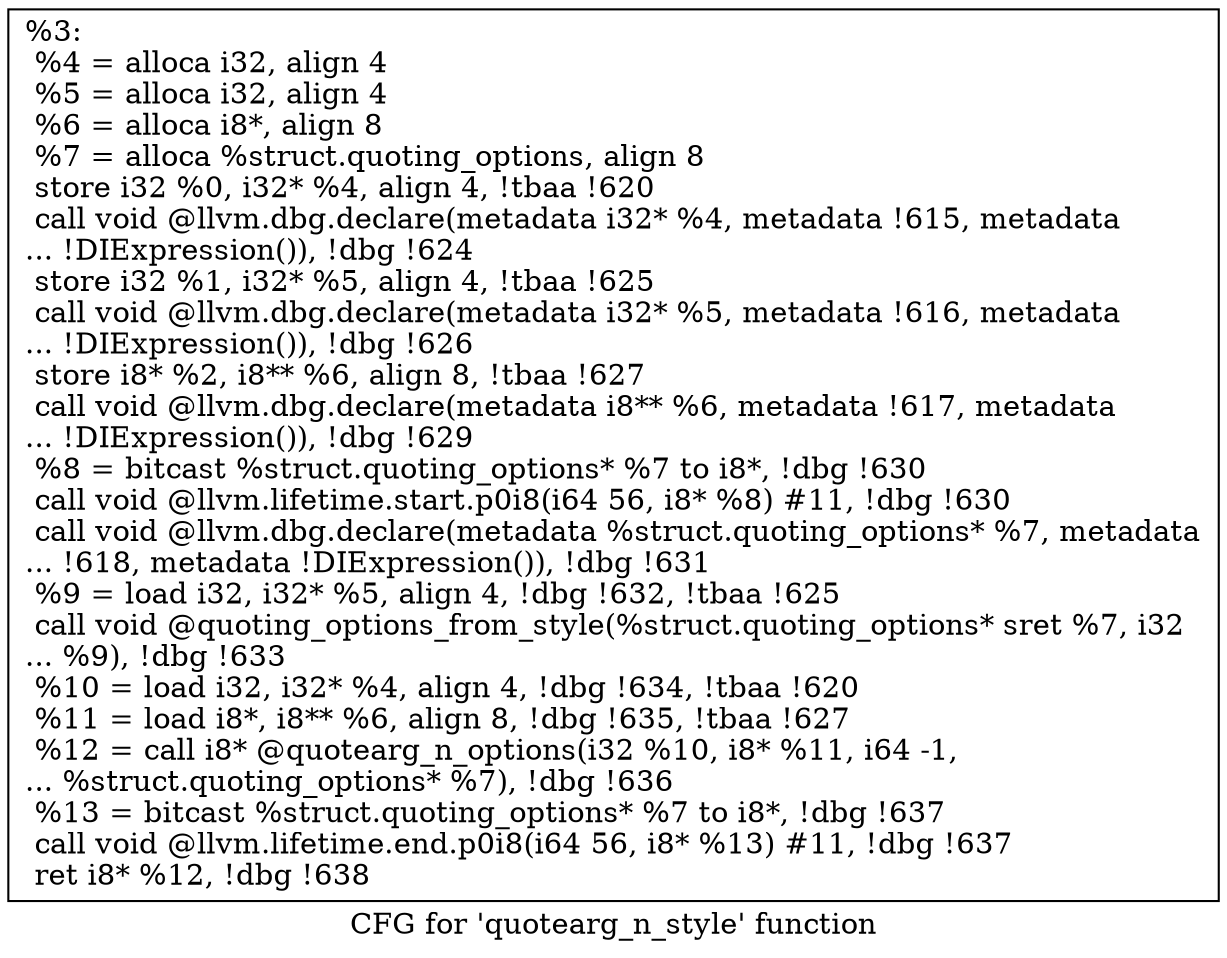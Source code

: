 digraph "CFG for 'quotearg_n_style' function" {
	label="CFG for 'quotearg_n_style' function";

	Node0x13fd7c0 [shape=record,label="{%3:\l  %4 = alloca i32, align 4\l  %5 = alloca i32, align 4\l  %6 = alloca i8*, align 8\l  %7 = alloca %struct.quoting_options, align 8\l  store i32 %0, i32* %4, align 4, !tbaa !620\l  call void @llvm.dbg.declare(metadata i32* %4, metadata !615, metadata\l... !DIExpression()), !dbg !624\l  store i32 %1, i32* %5, align 4, !tbaa !625\l  call void @llvm.dbg.declare(metadata i32* %5, metadata !616, metadata\l... !DIExpression()), !dbg !626\l  store i8* %2, i8** %6, align 8, !tbaa !627\l  call void @llvm.dbg.declare(metadata i8** %6, metadata !617, metadata\l... !DIExpression()), !dbg !629\l  %8 = bitcast %struct.quoting_options* %7 to i8*, !dbg !630\l  call void @llvm.lifetime.start.p0i8(i64 56, i8* %8) #11, !dbg !630\l  call void @llvm.dbg.declare(metadata %struct.quoting_options* %7, metadata\l... !618, metadata !DIExpression()), !dbg !631\l  %9 = load i32, i32* %5, align 4, !dbg !632, !tbaa !625\l  call void @quoting_options_from_style(%struct.quoting_options* sret %7, i32\l... %9), !dbg !633\l  %10 = load i32, i32* %4, align 4, !dbg !634, !tbaa !620\l  %11 = load i8*, i8** %6, align 8, !dbg !635, !tbaa !627\l  %12 = call i8* @quotearg_n_options(i32 %10, i8* %11, i64 -1,\l... %struct.quoting_options* %7), !dbg !636\l  %13 = bitcast %struct.quoting_options* %7 to i8*, !dbg !637\l  call void @llvm.lifetime.end.p0i8(i64 56, i8* %13) #11, !dbg !637\l  ret i8* %12, !dbg !638\l}"];
}
